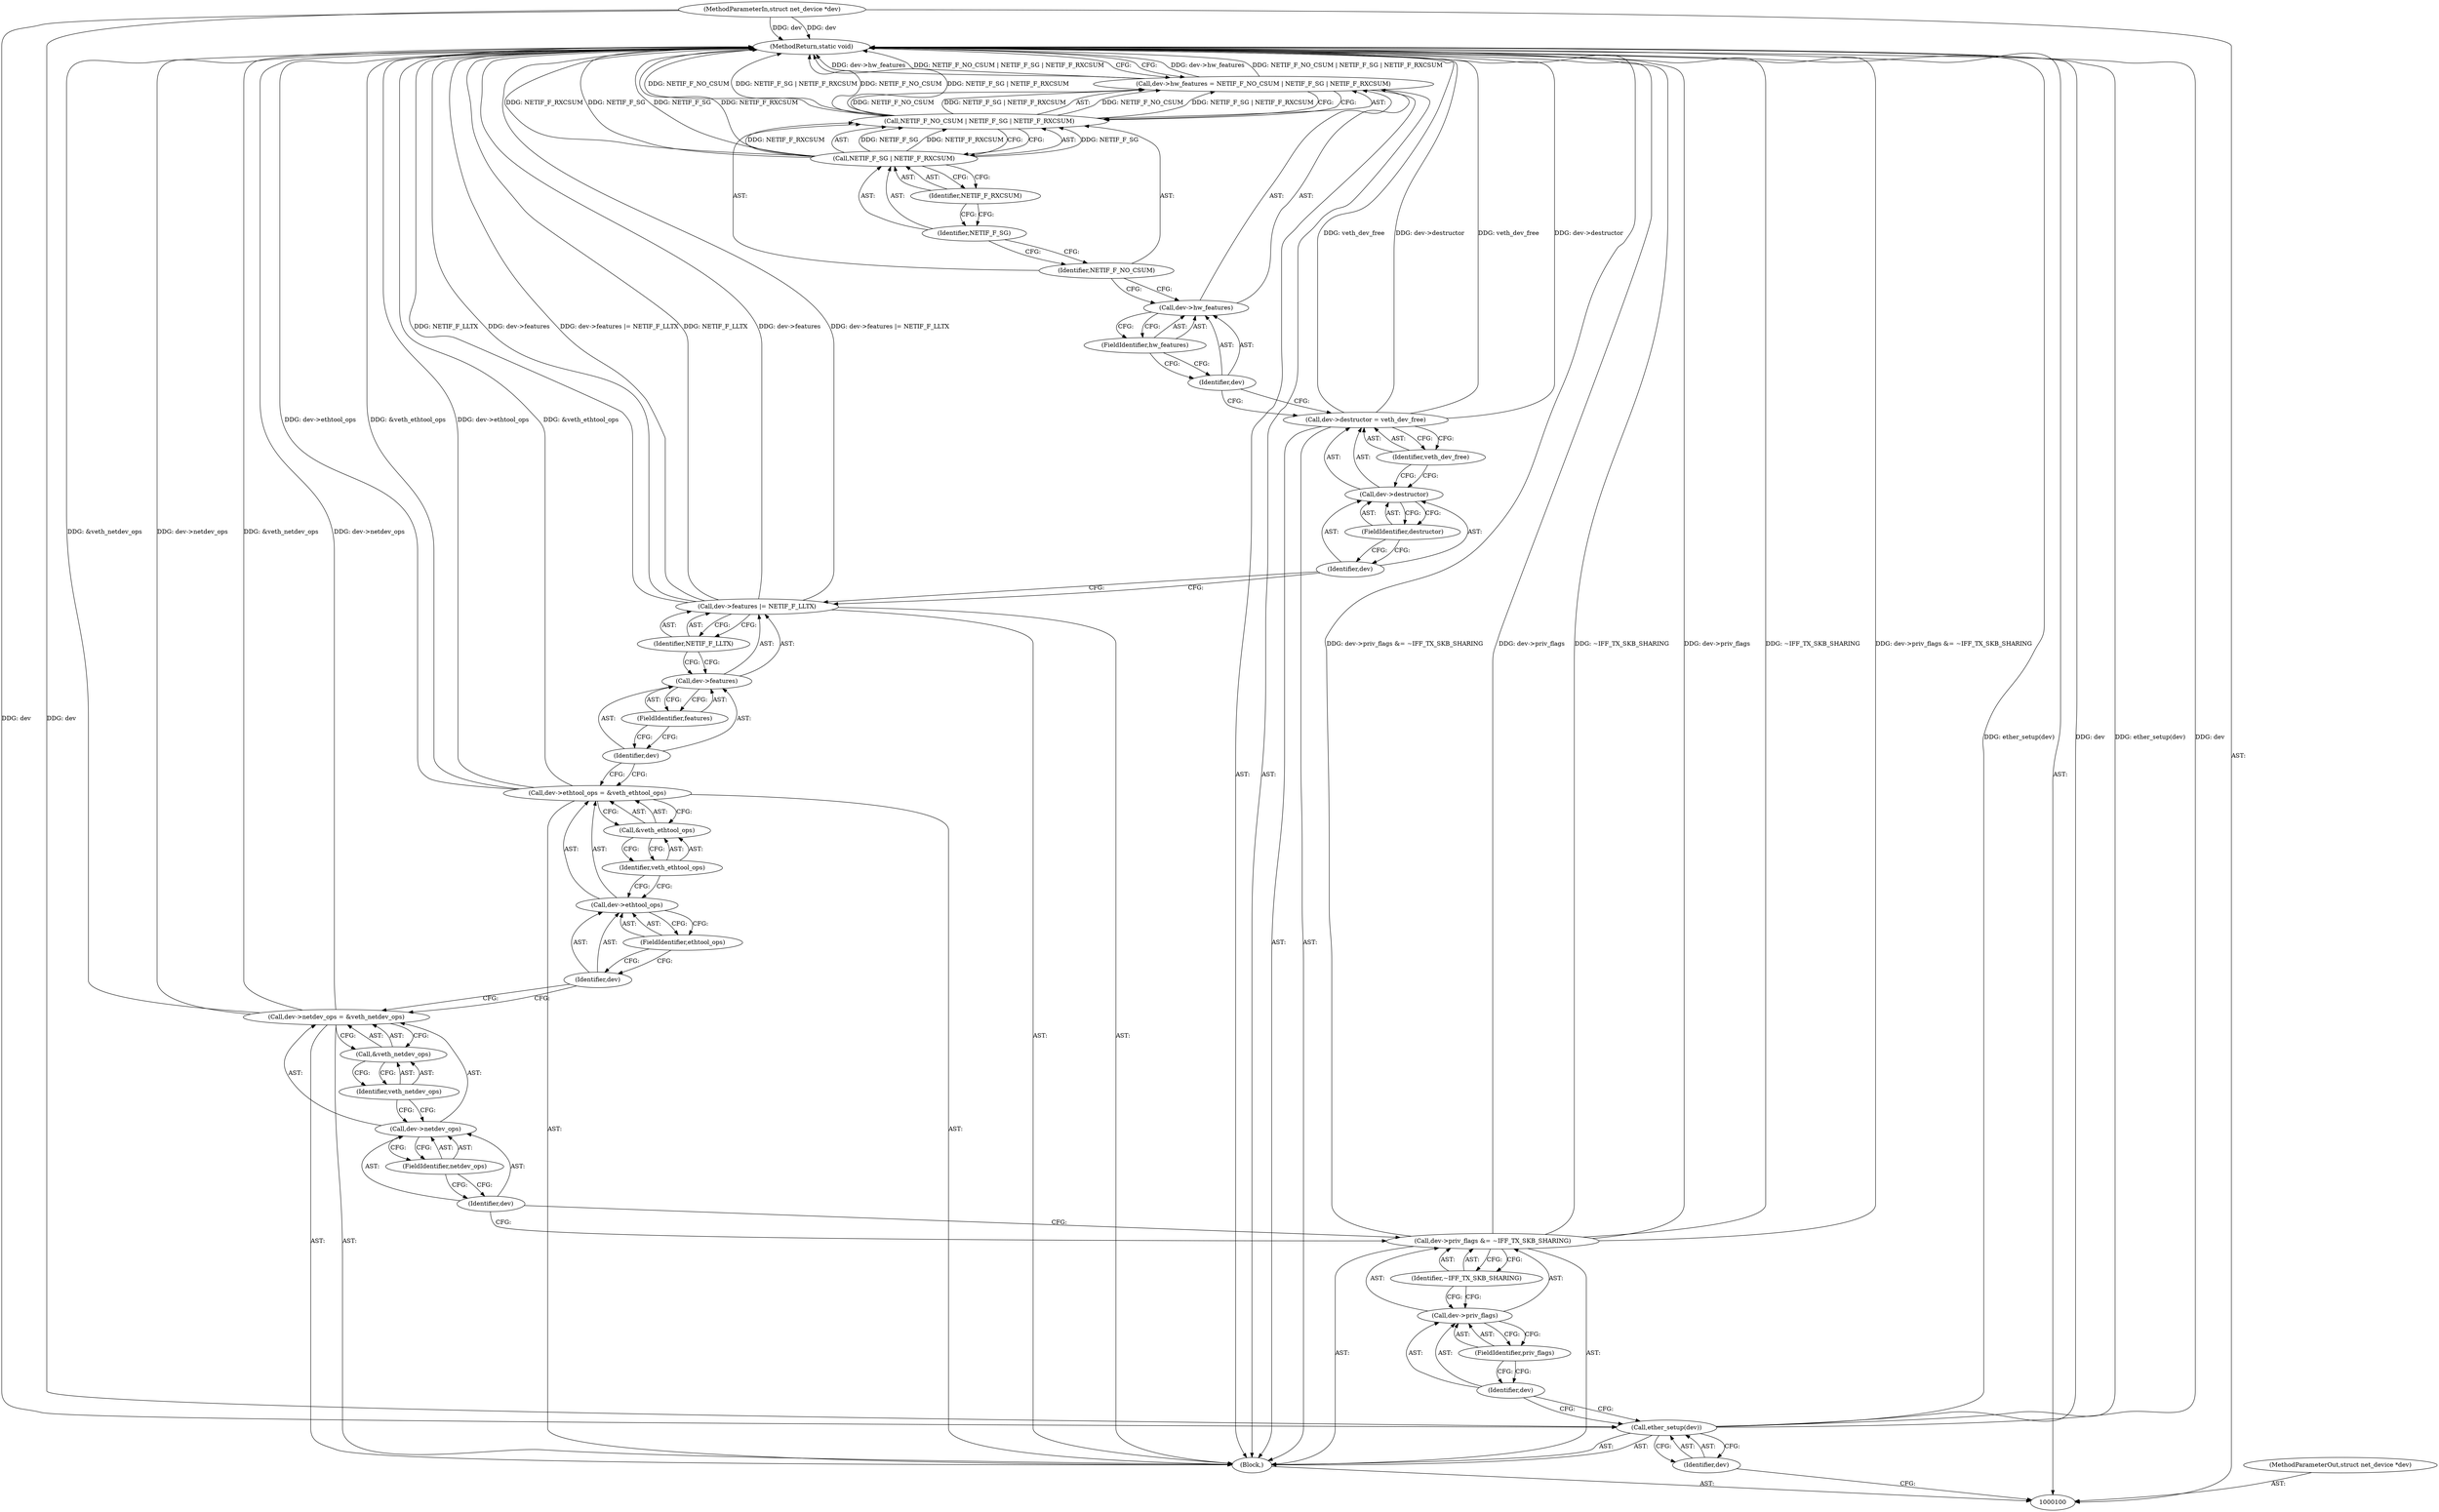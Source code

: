 digraph "0_linux_550fd08c2cebad61c548def135f67aba284c6162_5" {
"1000141" [label="(MethodReturn,static void)"];
"1000101" [label="(MethodParameterIn,struct net_device *dev)"];
"1000180" [label="(MethodParameterOut,struct net_device *dev)"];
"1000127" [label="(Call,dev->destructor = veth_dev_free)"];
"1000128" [label="(Call,dev->destructor)"];
"1000129" [label="(Identifier,dev)"];
"1000131" [label="(Identifier,veth_dev_free)"];
"1000130" [label="(FieldIdentifier,destructor)"];
"1000132" [label="(Call,dev->hw_features = NETIF_F_NO_CSUM | NETIF_F_SG | NETIF_F_RXCSUM)"];
"1000133" [label="(Call,dev->hw_features)"];
"1000134" [label="(Identifier,dev)"];
"1000136" [label="(Call,NETIF_F_NO_CSUM | NETIF_F_SG | NETIF_F_RXCSUM)"];
"1000137" [label="(Identifier,NETIF_F_NO_CSUM)"];
"1000138" [label="(Call,NETIF_F_SG | NETIF_F_RXCSUM)"];
"1000139" [label="(Identifier,NETIF_F_SG)"];
"1000140" [label="(Identifier,NETIF_F_RXCSUM)"];
"1000135" [label="(FieldIdentifier,hw_features)"];
"1000102" [label="(Block,)"];
"1000104" [label="(Identifier,dev)"];
"1000103" [label="(Call,ether_setup(dev))"];
"1000105" [label="(Call,dev->priv_flags &= ~IFF_TX_SKB_SHARING)"];
"1000106" [label="(Call,dev->priv_flags)"];
"1000107" [label="(Identifier,dev)"];
"1000109" [label="(Identifier,~IFF_TX_SKB_SHARING)"];
"1000108" [label="(FieldIdentifier,priv_flags)"];
"1000110" [label="(Call,dev->netdev_ops = &veth_netdev_ops)"];
"1000111" [label="(Call,dev->netdev_ops)"];
"1000112" [label="(Identifier,dev)"];
"1000114" [label="(Call,&veth_netdev_ops)"];
"1000115" [label="(Identifier,veth_netdev_ops)"];
"1000113" [label="(FieldIdentifier,netdev_ops)"];
"1000116" [label="(Call,dev->ethtool_ops = &veth_ethtool_ops)"];
"1000117" [label="(Call,dev->ethtool_ops)"];
"1000118" [label="(Identifier,dev)"];
"1000120" [label="(Call,&veth_ethtool_ops)"];
"1000121" [label="(Identifier,veth_ethtool_ops)"];
"1000119" [label="(FieldIdentifier,ethtool_ops)"];
"1000126" [label="(Identifier,NETIF_F_LLTX)"];
"1000122" [label="(Call,dev->features |= NETIF_F_LLTX)"];
"1000123" [label="(Call,dev->features)"];
"1000124" [label="(Identifier,dev)"];
"1000125" [label="(FieldIdentifier,features)"];
"1000141" -> "1000100"  [label="AST: "];
"1000141" -> "1000132"  [label="CFG: "];
"1000116" -> "1000141"  [label="DDG: dev->ethtool_ops"];
"1000116" -> "1000141"  [label="DDG: &veth_ethtool_ops"];
"1000122" -> "1000141"  [label="DDG: NETIF_F_LLTX"];
"1000122" -> "1000141"  [label="DDG: dev->features"];
"1000122" -> "1000141"  [label="DDG: dev->features |= NETIF_F_LLTX"];
"1000103" -> "1000141"  [label="DDG: dev"];
"1000103" -> "1000141"  [label="DDG: ether_setup(dev)"];
"1000105" -> "1000141"  [label="DDG: dev->priv_flags &= ~IFF_TX_SKB_SHARING"];
"1000105" -> "1000141"  [label="DDG: dev->priv_flags"];
"1000105" -> "1000141"  [label="DDG: ~IFF_TX_SKB_SHARING"];
"1000110" -> "1000141"  [label="DDG: &veth_netdev_ops"];
"1000110" -> "1000141"  [label="DDG: dev->netdev_ops"];
"1000138" -> "1000141"  [label="DDG: NETIF_F_RXCSUM"];
"1000138" -> "1000141"  [label="DDG: NETIF_F_SG"];
"1000132" -> "1000141"  [label="DDG: dev->hw_features"];
"1000132" -> "1000141"  [label="DDG: NETIF_F_NO_CSUM | NETIF_F_SG | NETIF_F_RXCSUM"];
"1000127" -> "1000141"  [label="DDG: veth_dev_free"];
"1000127" -> "1000141"  [label="DDG: dev->destructor"];
"1000101" -> "1000141"  [label="DDG: dev"];
"1000136" -> "1000141"  [label="DDG: NETIF_F_SG | NETIF_F_RXCSUM"];
"1000136" -> "1000141"  [label="DDG: NETIF_F_NO_CSUM"];
"1000101" -> "1000100"  [label="AST: "];
"1000101" -> "1000141"  [label="DDG: dev"];
"1000101" -> "1000103"  [label="DDG: dev"];
"1000180" -> "1000100"  [label="AST: "];
"1000127" -> "1000102"  [label="AST: "];
"1000127" -> "1000131"  [label="CFG: "];
"1000128" -> "1000127"  [label="AST: "];
"1000131" -> "1000127"  [label="AST: "];
"1000134" -> "1000127"  [label="CFG: "];
"1000127" -> "1000141"  [label="DDG: veth_dev_free"];
"1000127" -> "1000141"  [label="DDG: dev->destructor"];
"1000128" -> "1000127"  [label="AST: "];
"1000128" -> "1000130"  [label="CFG: "];
"1000129" -> "1000128"  [label="AST: "];
"1000130" -> "1000128"  [label="AST: "];
"1000131" -> "1000128"  [label="CFG: "];
"1000129" -> "1000128"  [label="AST: "];
"1000129" -> "1000122"  [label="CFG: "];
"1000130" -> "1000129"  [label="CFG: "];
"1000131" -> "1000127"  [label="AST: "];
"1000131" -> "1000128"  [label="CFG: "];
"1000127" -> "1000131"  [label="CFG: "];
"1000130" -> "1000128"  [label="AST: "];
"1000130" -> "1000129"  [label="CFG: "];
"1000128" -> "1000130"  [label="CFG: "];
"1000132" -> "1000102"  [label="AST: "];
"1000132" -> "1000136"  [label="CFG: "];
"1000133" -> "1000132"  [label="AST: "];
"1000136" -> "1000132"  [label="AST: "];
"1000141" -> "1000132"  [label="CFG: "];
"1000132" -> "1000141"  [label="DDG: dev->hw_features"];
"1000132" -> "1000141"  [label="DDG: NETIF_F_NO_CSUM | NETIF_F_SG | NETIF_F_RXCSUM"];
"1000136" -> "1000132"  [label="DDG: NETIF_F_NO_CSUM"];
"1000136" -> "1000132"  [label="DDG: NETIF_F_SG | NETIF_F_RXCSUM"];
"1000133" -> "1000132"  [label="AST: "];
"1000133" -> "1000135"  [label="CFG: "];
"1000134" -> "1000133"  [label="AST: "];
"1000135" -> "1000133"  [label="AST: "];
"1000137" -> "1000133"  [label="CFG: "];
"1000134" -> "1000133"  [label="AST: "];
"1000134" -> "1000127"  [label="CFG: "];
"1000135" -> "1000134"  [label="CFG: "];
"1000136" -> "1000132"  [label="AST: "];
"1000136" -> "1000138"  [label="CFG: "];
"1000137" -> "1000136"  [label="AST: "];
"1000138" -> "1000136"  [label="AST: "];
"1000132" -> "1000136"  [label="CFG: "];
"1000136" -> "1000141"  [label="DDG: NETIF_F_SG | NETIF_F_RXCSUM"];
"1000136" -> "1000141"  [label="DDG: NETIF_F_NO_CSUM"];
"1000136" -> "1000132"  [label="DDG: NETIF_F_NO_CSUM"];
"1000136" -> "1000132"  [label="DDG: NETIF_F_SG | NETIF_F_RXCSUM"];
"1000138" -> "1000136"  [label="DDG: NETIF_F_SG"];
"1000138" -> "1000136"  [label="DDG: NETIF_F_RXCSUM"];
"1000137" -> "1000136"  [label="AST: "];
"1000137" -> "1000133"  [label="CFG: "];
"1000139" -> "1000137"  [label="CFG: "];
"1000138" -> "1000136"  [label="AST: "];
"1000138" -> "1000140"  [label="CFG: "];
"1000139" -> "1000138"  [label="AST: "];
"1000140" -> "1000138"  [label="AST: "];
"1000136" -> "1000138"  [label="CFG: "];
"1000138" -> "1000141"  [label="DDG: NETIF_F_RXCSUM"];
"1000138" -> "1000141"  [label="DDG: NETIF_F_SG"];
"1000138" -> "1000136"  [label="DDG: NETIF_F_SG"];
"1000138" -> "1000136"  [label="DDG: NETIF_F_RXCSUM"];
"1000139" -> "1000138"  [label="AST: "];
"1000139" -> "1000137"  [label="CFG: "];
"1000140" -> "1000139"  [label="CFG: "];
"1000140" -> "1000138"  [label="AST: "];
"1000140" -> "1000139"  [label="CFG: "];
"1000138" -> "1000140"  [label="CFG: "];
"1000135" -> "1000133"  [label="AST: "];
"1000135" -> "1000134"  [label="CFG: "];
"1000133" -> "1000135"  [label="CFG: "];
"1000102" -> "1000100"  [label="AST: "];
"1000103" -> "1000102"  [label="AST: "];
"1000105" -> "1000102"  [label="AST: "];
"1000110" -> "1000102"  [label="AST: "];
"1000116" -> "1000102"  [label="AST: "];
"1000122" -> "1000102"  [label="AST: "];
"1000127" -> "1000102"  [label="AST: "];
"1000132" -> "1000102"  [label="AST: "];
"1000104" -> "1000103"  [label="AST: "];
"1000104" -> "1000100"  [label="CFG: "];
"1000103" -> "1000104"  [label="CFG: "];
"1000103" -> "1000102"  [label="AST: "];
"1000103" -> "1000104"  [label="CFG: "];
"1000104" -> "1000103"  [label="AST: "];
"1000107" -> "1000103"  [label="CFG: "];
"1000103" -> "1000141"  [label="DDG: dev"];
"1000103" -> "1000141"  [label="DDG: ether_setup(dev)"];
"1000101" -> "1000103"  [label="DDG: dev"];
"1000105" -> "1000102"  [label="AST: "];
"1000105" -> "1000109"  [label="CFG: "];
"1000106" -> "1000105"  [label="AST: "];
"1000109" -> "1000105"  [label="AST: "];
"1000112" -> "1000105"  [label="CFG: "];
"1000105" -> "1000141"  [label="DDG: dev->priv_flags &= ~IFF_TX_SKB_SHARING"];
"1000105" -> "1000141"  [label="DDG: dev->priv_flags"];
"1000105" -> "1000141"  [label="DDG: ~IFF_TX_SKB_SHARING"];
"1000106" -> "1000105"  [label="AST: "];
"1000106" -> "1000108"  [label="CFG: "];
"1000107" -> "1000106"  [label="AST: "];
"1000108" -> "1000106"  [label="AST: "];
"1000109" -> "1000106"  [label="CFG: "];
"1000107" -> "1000106"  [label="AST: "];
"1000107" -> "1000103"  [label="CFG: "];
"1000108" -> "1000107"  [label="CFG: "];
"1000109" -> "1000105"  [label="AST: "];
"1000109" -> "1000106"  [label="CFG: "];
"1000105" -> "1000109"  [label="CFG: "];
"1000108" -> "1000106"  [label="AST: "];
"1000108" -> "1000107"  [label="CFG: "];
"1000106" -> "1000108"  [label="CFG: "];
"1000110" -> "1000102"  [label="AST: "];
"1000110" -> "1000114"  [label="CFG: "];
"1000111" -> "1000110"  [label="AST: "];
"1000114" -> "1000110"  [label="AST: "];
"1000118" -> "1000110"  [label="CFG: "];
"1000110" -> "1000141"  [label="DDG: &veth_netdev_ops"];
"1000110" -> "1000141"  [label="DDG: dev->netdev_ops"];
"1000111" -> "1000110"  [label="AST: "];
"1000111" -> "1000113"  [label="CFG: "];
"1000112" -> "1000111"  [label="AST: "];
"1000113" -> "1000111"  [label="AST: "];
"1000115" -> "1000111"  [label="CFG: "];
"1000112" -> "1000111"  [label="AST: "];
"1000112" -> "1000105"  [label="CFG: "];
"1000113" -> "1000112"  [label="CFG: "];
"1000114" -> "1000110"  [label="AST: "];
"1000114" -> "1000115"  [label="CFG: "];
"1000115" -> "1000114"  [label="AST: "];
"1000110" -> "1000114"  [label="CFG: "];
"1000115" -> "1000114"  [label="AST: "];
"1000115" -> "1000111"  [label="CFG: "];
"1000114" -> "1000115"  [label="CFG: "];
"1000113" -> "1000111"  [label="AST: "];
"1000113" -> "1000112"  [label="CFG: "];
"1000111" -> "1000113"  [label="CFG: "];
"1000116" -> "1000102"  [label="AST: "];
"1000116" -> "1000120"  [label="CFG: "];
"1000117" -> "1000116"  [label="AST: "];
"1000120" -> "1000116"  [label="AST: "];
"1000124" -> "1000116"  [label="CFG: "];
"1000116" -> "1000141"  [label="DDG: dev->ethtool_ops"];
"1000116" -> "1000141"  [label="DDG: &veth_ethtool_ops"];
"1000117" -> "1000116"  [label="AST: "];
"1000117" -> "1000119"  [label="CFG: "];
"1000118" -> "1000117"  [label="AST: "];
"1000119" -> "1000117"  [label="AST: "];
"1000121" -> "1000117"  [label="CFG: "];
"1000118" -> "1000117"  [label="AST: "];
"1000118" -> "1000110"  [label="CFG: "];
"1000119" -> "1000118"  [label="CFG: "];
"1000120" -> "1000116"  [label="AST: "];
"1000120" -> "1000121"  [label="CFG: "];
"1000121" -> "1000120"  [label="AST: "];
"1000116" -> "1000120"  [label="CFG: "];
"1000121" -> "1000120"  [label="AST: "];
"1000121" -> "1000117"  [label="CFG: "];
"1000120" -> "1000121"  [label="CFG: "];
"1000119" -> "1000117"  [label="AST: "];
"1000119" -> "1000118"  [label="CFG: "];
"1000117" -> "1000119"  [label="CFG: "];
"1000126" -> "1000122"  [label="AST: "];
"1000126" -> "1000123"  [label="CFG: "];
"1000122" -> "1000126"  [label="CFG: "];
"1000122" -> "1000102"  [label="AST: "];
"1000122" -> "1000126"  [label="CFG: "];
"1000123" -> "1000122"  [label="AST: "];
"1000126" -> "1000122"  [label="AST: "];
"1000129" -> "1000122"  [label="CFG: "];
"1000122" -> "1000141"  [label="DDG: NETIF_F_LLTX"];
"1000122" -> "1000141"  [label="DDG: dev->features"];
"1000122" -> "1000141"  [label="DDG: dev->features |= NETIF_F_LLTX"];
"1000123" -> "1000122"  [label="AST: "];
"1000123" -> "1000125"  [label="CFG: "];
"1000124" -> "1000123"  [label="AST: "];
"1000125" -> "1000123"  [label="AST: "];
"1000126" -> "1000123"  [label="CFG: "];
"1000124" -> "1000123"  [label="AST: "];
"1000124" -> "1000116"  [label="CFG: "];
"1000125" -> "1000124"  [label="CFG: "];
"1000125" -> "1000123"  [label="AST: "];
"1000125" -> "1000124"  [label="CFG: "];
"1000123" -> "1000125"  [label="CFG: "];
}
